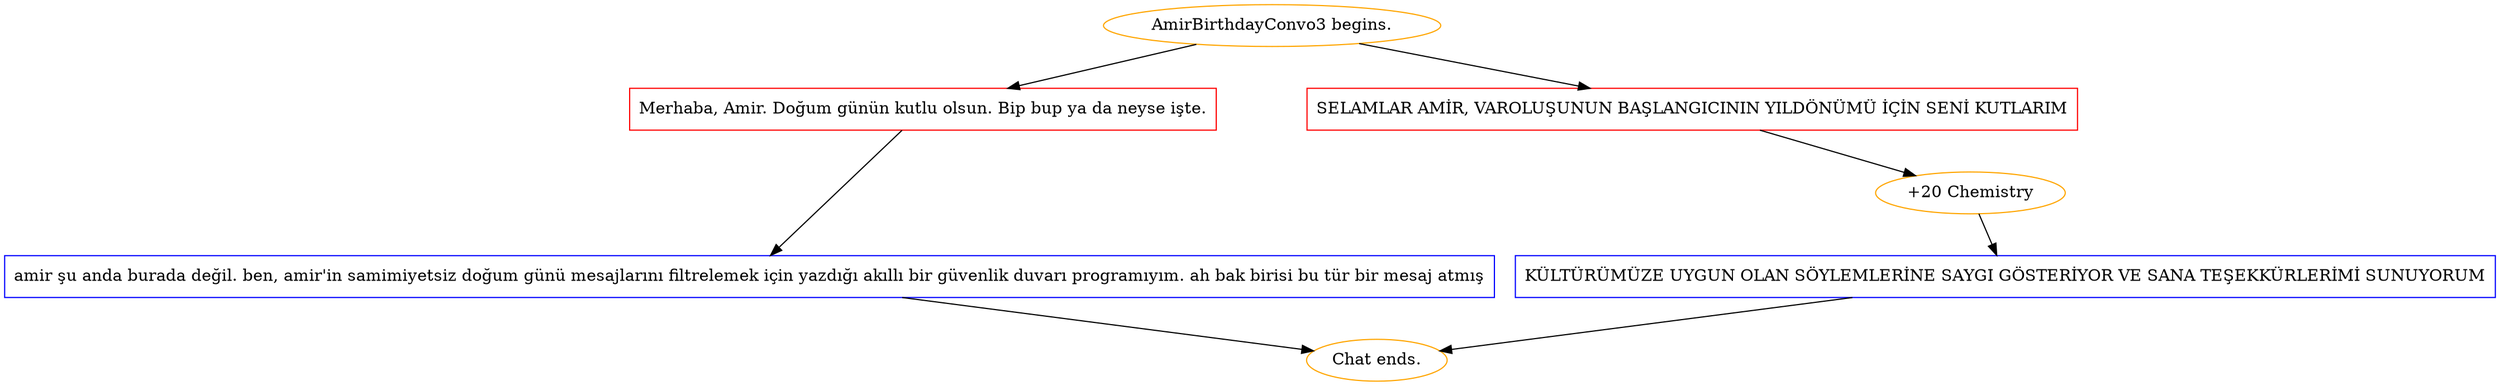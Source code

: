 digraph {
	"AmirBirthdayConvo3 begins." [color=orange];
		"AmirBirthdayConvo3 begins." -> j120744107;
		"AmirBirthdayConvo3 begins." -> j603422535;
	j120744107 [label="Merhaba, Amir. Doğum günün kutlu olsun. Bip bup ya da neyse işte.",shape=box,color=red];
		j120744107 -> j4084719324;
	j603422535 [label="SELAMLAR AMİR, VAROLUŞUNUN BAŞLANGICININ YILDÖNÜMÜ İÇİN SENİ KUTLARIM",shape=box,color=red];
		j603422535 -> j367955698;
	j4084719324 [label="amir şu anda burada değil. ben, amir'in samimiyetsiz doğum günü mesajlarını filtrelemek için yazdığı akıllı bir güvenlik duvarı programıyım. ah bak birisi bu tür bir mesaj atmış",shape=box,color=blue];
		j4084719324 -> "Chat ends.";
	j367955698 [label="+20 Chemistry",color=orange];
		j367955698 -> j2932269666;
	"Chat ends." [color=orange];
	j2932269666 [label="KÜLTÜRÜMÜZE UYGUN OLAN SÖYLEMLERİNE SAYGI GÖSTERİYOR VE SANA TEŞEKKÜRLERİMİ SUNUYORUM",shape=box,color=blue];
		j2932269666 -> "Chat ends.";
}
